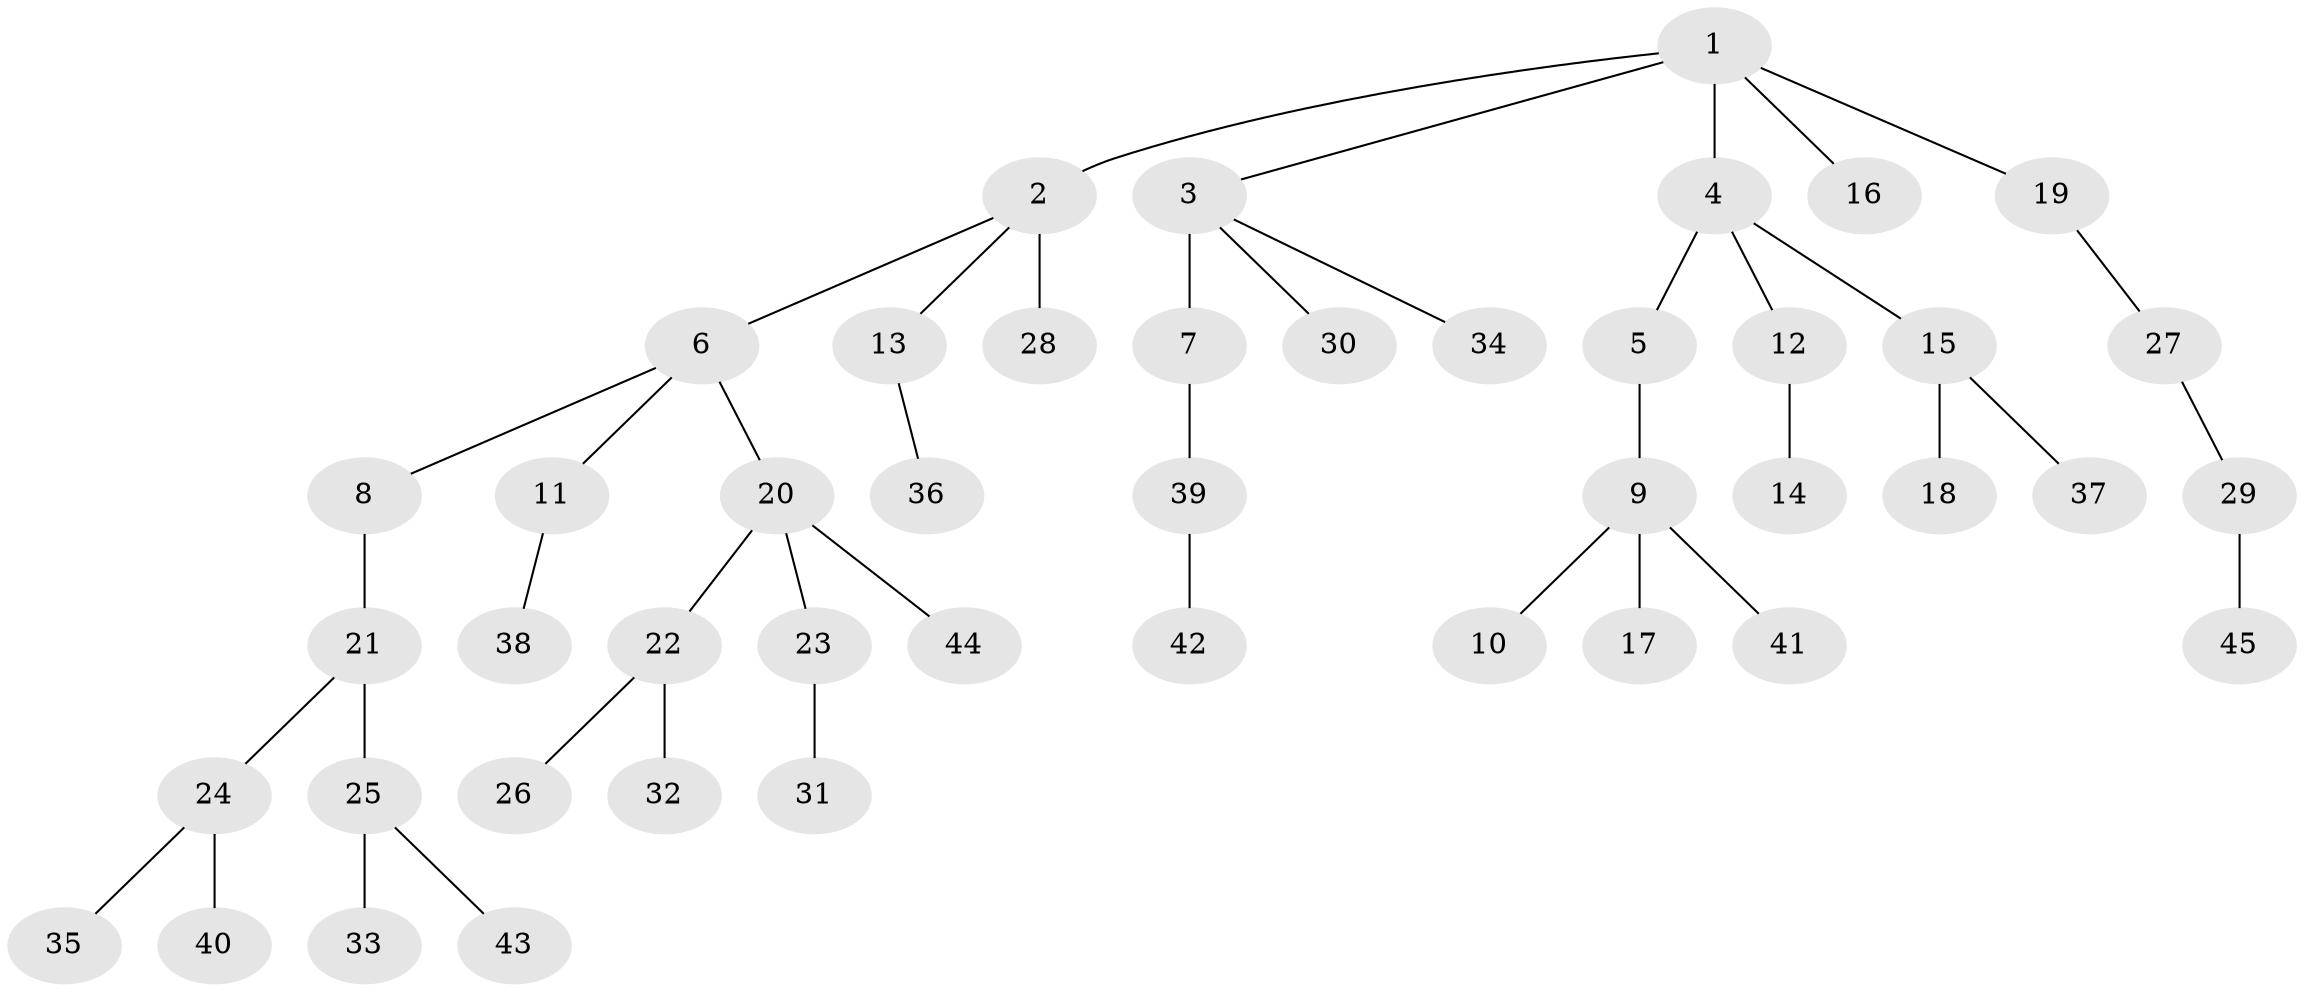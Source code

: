 // original degree distribution, {10: 0.011235955056179775, 6: 0.033707865168539325, 1: 0.5168539325842697, 2: 0.25842696629213485, 3: 0.11235955056179775, 5: 0.02247191011235955, 4: 0.0449438202247191}
// Generated by graph-tools (version 1.1) at 2025/36/03/09/25 02:36:48]
// undirected, 45 vertices, 44 edges
graph export_dot {
graph [start="1"]
  node [color=gray90,style=filled];
  1;
  2;
  3;
  4;
  5;
  6;
  7;
  8;
  9;
  10;
  11;
  12;
  13;
  14;
  15;
  16;
  17;
  18;
  19;
  20;
  21;
  22;
  23;
  24;
  25;
  26;
  27;
  28;
  29;
  30;
  31;
  32;
  33;
  34;
  35;
  36;
  37;
  38;
  39;
  40;
  41;
  42;
  43;
  44;
  45;
  1 -- 2 [weight=1.0];
  1 -- 3 [weight=1.0];
  1 -- 4 [weight=5.0];
  1 -- 16 [weight=1.0];
  1 -- 19 [weight=1.0];
  2 -- 6 [weight=1.0];
  2 -- 13 [weight=1.0];
  2 -- 28 [weight=2.0];
  3 -- 7 [weight=4.0];
  3 -- 30 [weight=1.0];
  3 -- 34 [weight=1.0];
  4 -- 5 [weight=1.0];
  4 -- 12 [weight=1.0];
  4 -- 15 [weight=1.0];
  5 -- 9 [weight=1.0];
  6 -- 8 [weight=1.0];
  6 -- 11 [weight=1.0];
  6 -- 20 [weight=1.0];
  7 -- 39 [weight=1.0];
  8 -- 21 [weight=3.0];
  9 -- 10 [weight=1.0];
  9 -- 17 [weight=1.0];
  9 -- 41 [weight=1.0];
  11 -- 38 [weight=1.0];
  12 -- 14 [weight=1.0];
  13 -- 36 [weight=1.0];
  15 -- 18 [weight=1.0];
  15 -- 37 [weight=1.0];
  19 -- 27 [weight=1.0];
  20 -- 22 [weight=1.0];
  20 -- 23 [weight=1.0];
  20 -- 44 [weight=2.0];
  21 -- 24 [weight=1.0];
  21 -- 25 [weight=1.0];
  22 -- 26 [weight=1.0];
  22 -- 32 [weight=1.0];
  23 -- 31 [weight=1.0];
  24 -- 35 [weight=1.0];
  24 -- 40 [weight=1.0];
  25 -- 33 [weight=1.0];
  25 -- 43 [weight=1.0];
  27 -- 29 [weight=1.0];
  29 -- 45 [weight=1.0];
  39 -- 42 [weight=1.0];
}
